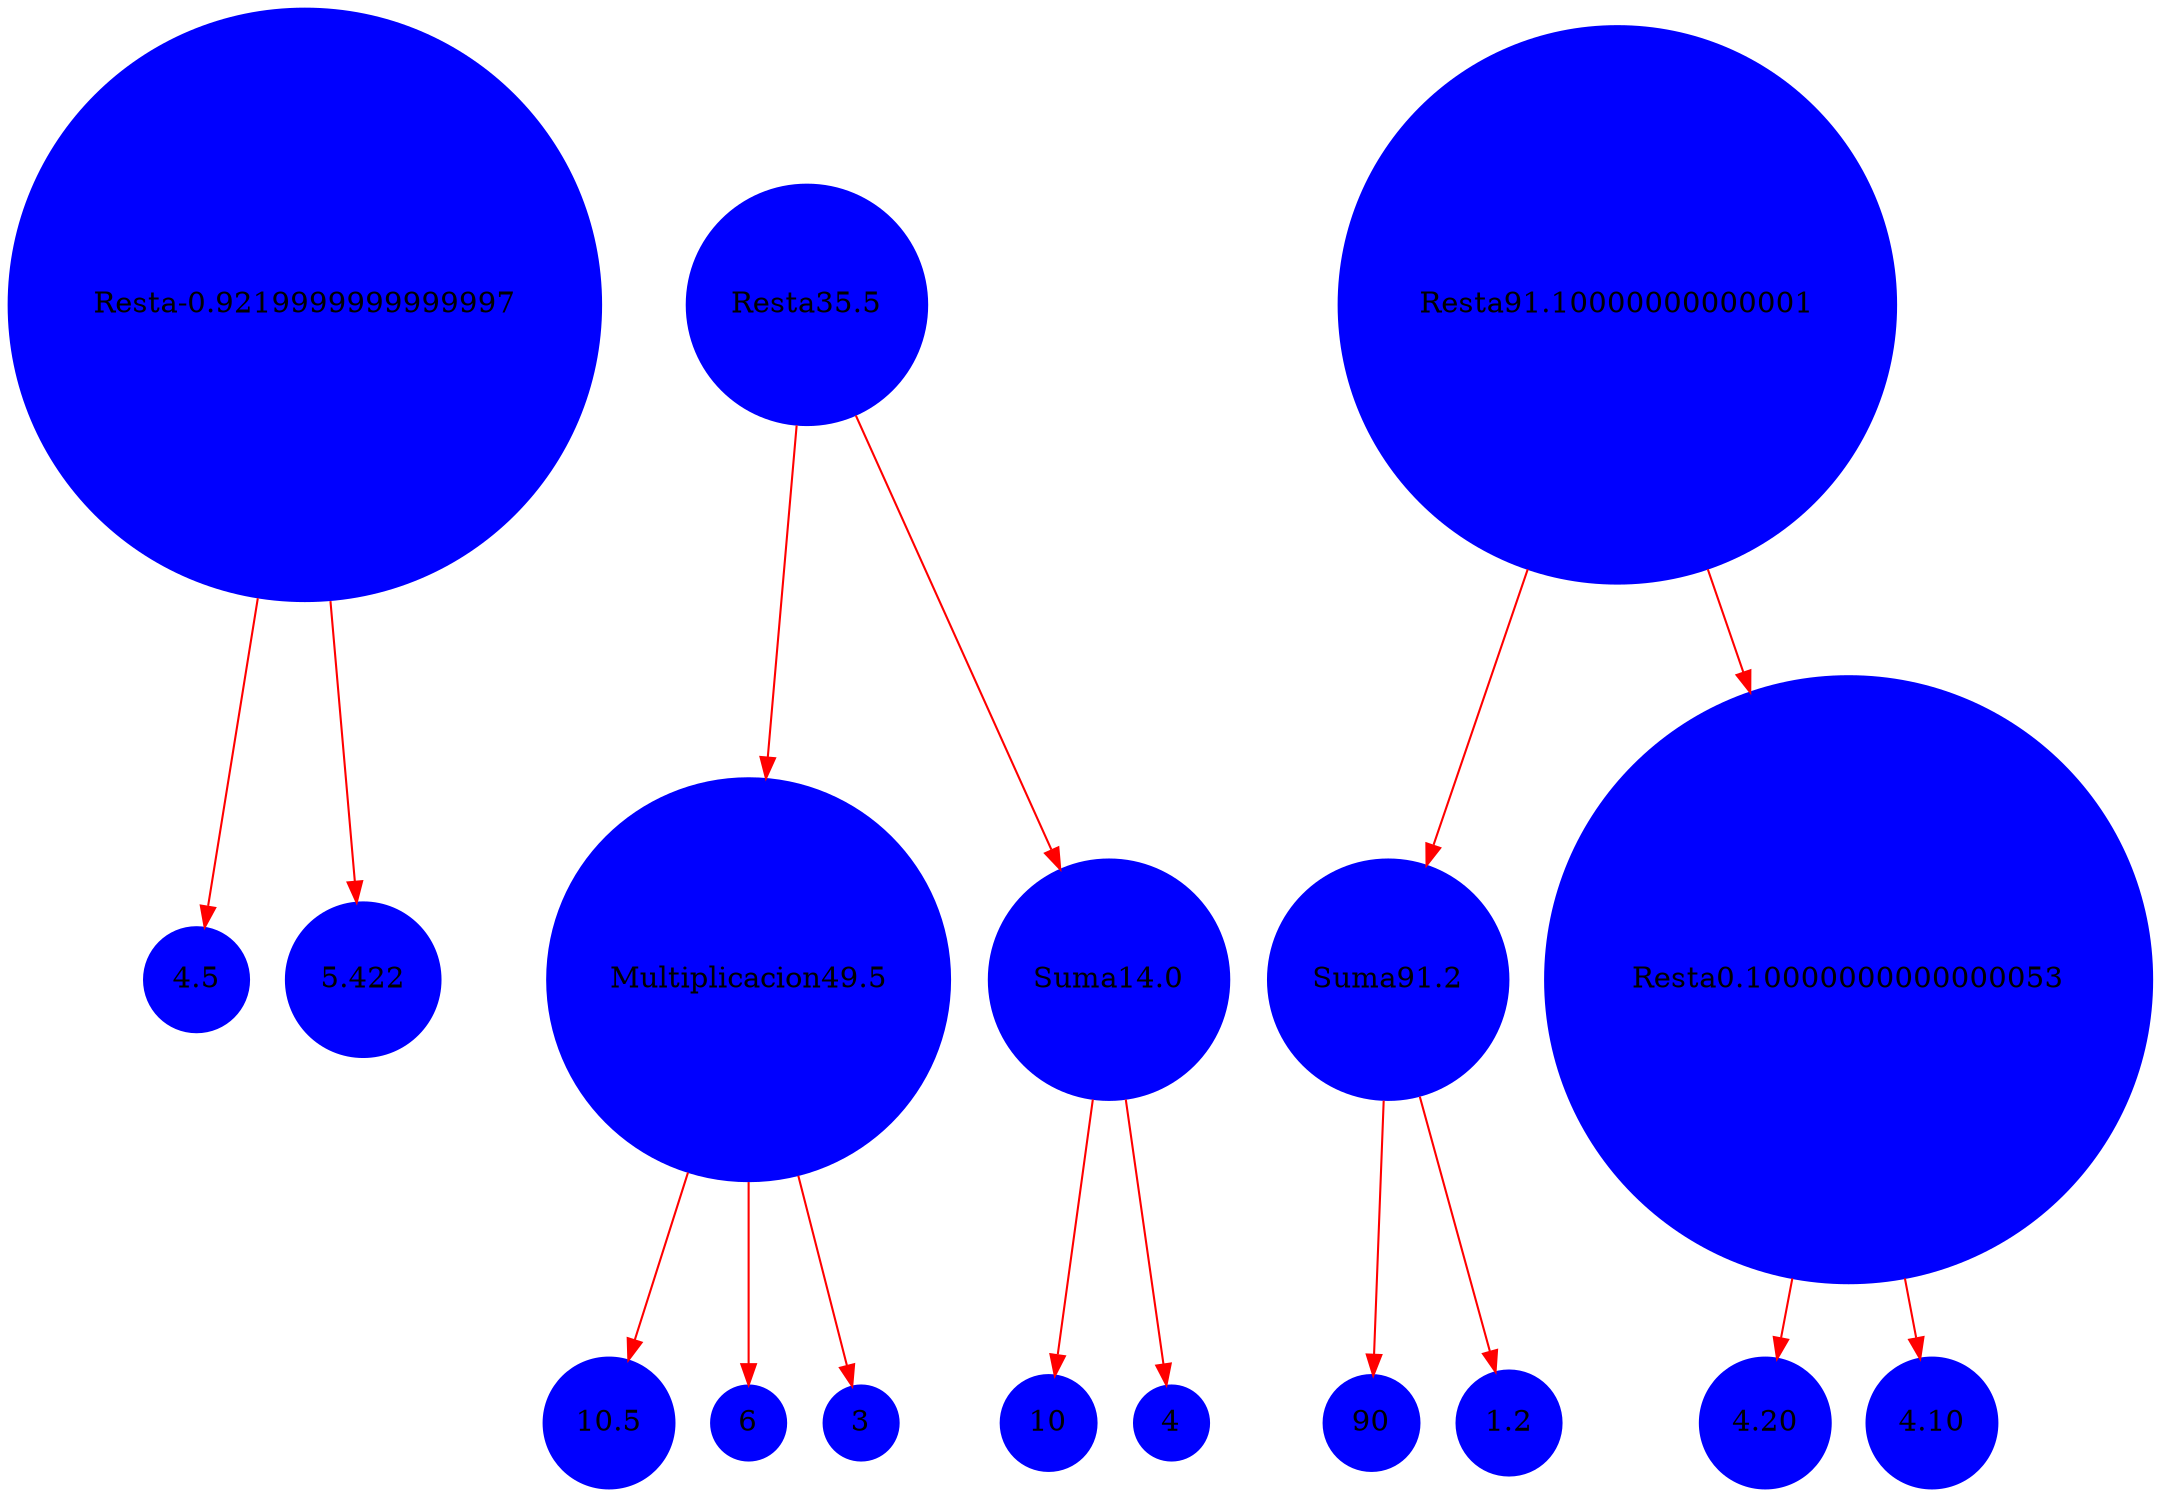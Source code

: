 digraph {
	rankdir=TB
	4.5 [shape=circle style=filled color = blue]
 	resta1 -> 4.5 [shape=record color=red]
	5.422 [shape=circle style=filled color = blue]
 	resta1 -> 5.422 [shape=record color=red]
	resta1 [shape=circle style=filled color = blue, label=<Resta-0.9219999999999997>]
 	10.5 [shape=circle style=filled color = blue]
 	Multiplicacion102 -> 10.5 [shape=record color=red]
	6 [shape=circle style=filled color = blue]
 	Multiplicacion102 -> 6 [shape=record color=red]
	3 [shape=circle style=filled color = blue]
 	Multiplicacion102 -> 3 [shape=record color=red]
	Multiplicacion102 [shape=circle style=filled color = blue, label=<Multiplicacion49.5>]
 	resta2 -> Multiplicacion102 [shape=record color=red]
	10 [shape=circle style=filled color = blue]
 	Suma102 -> 10 [shape=record color=red]
	4 [shape=circle style=filled color = blue]
 	Suma102 -> 4 [shape=record color=red]
	Suma102 [shape=circle style=filled color = blue, label=<Suma14.0>]
 	resta2 -> Suma102 [shape=record color=red]
	resta2 [shape=circle style=filled color = blue, label=<Resta35.5>]
 	90 [shape=circle style=filled color = blue]
 	Suma103 -> 90 [shape=record color=red]
	1.2 [shape=circle style=filled color = blue]
 	Suma103 -> 1.2 [shape=record color=red]
	Suma103 [shape=circle style=filled color = blue, label=<Suma91.2>]
 	resta3 -> Suma103 [shape=record color=red]
	4.20 [shape=circle style=filled color = blue]
 	Resta103 -> 4.20 [shape=record color=red]
	4.10 [shape=circle style=filled color = blue]
 	Resta103 -> 4.10 [shape=record color=red]
	Resta103 [shape=circle style=filled color = blue, label=<Resta0.10000000000000053>]
 	resta3 -> Resta103 [shape=record color=red]
	resta3 [shape=circle style=filled color = blue, label=<Resta91.10000000000001>]
 }
